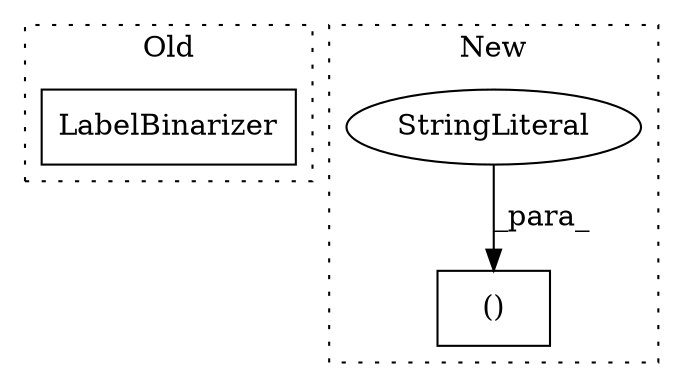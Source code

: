 digraph G {
subgraph cluster0 {
1 [label="LabelBinarizer" a="32" s="9632" l="16" shape="box"];
label = "Old";
style="dotted";
}
subgraph cluster1 {
2 [label="()" a="106" s="10508" l="46" shape="box"];
3 [label="StringLiteral" a="45" s="10508" l="17" shape="ellipse"];
label = "New";
style="dotted";
}
3 -> 2 [label="_para_"];
}